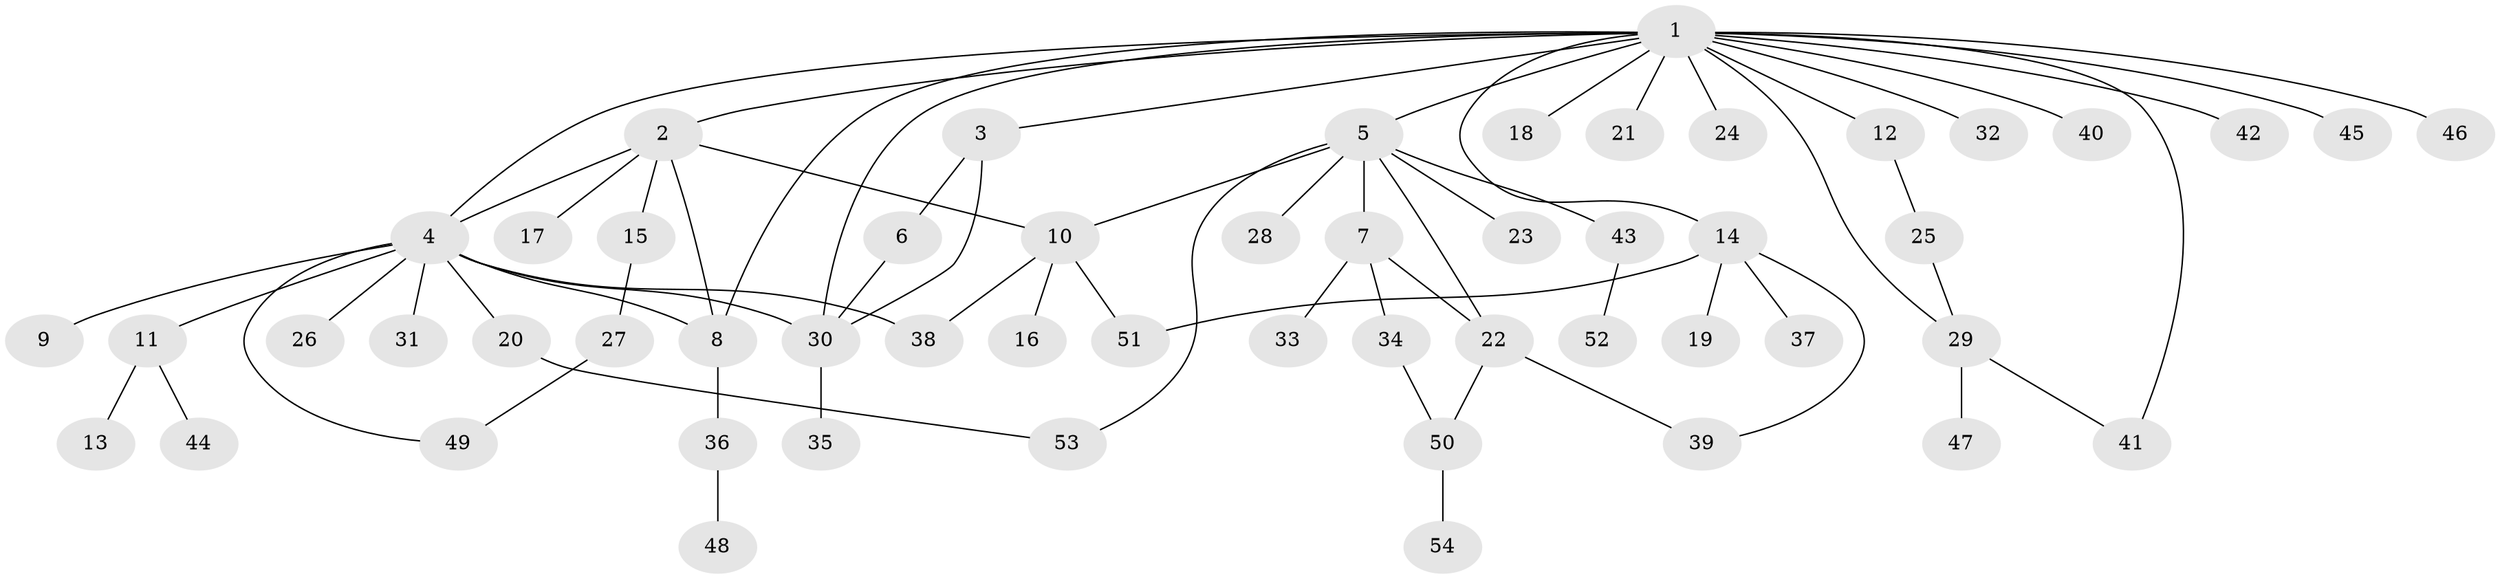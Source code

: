 // coarse degree distribution, {4: 0.10256410256410256, 5: 0.07692307692307693, 6: 0.02564102564102564, 16: 0.02564102564102564, 2: 0.20512820512820512, 1: 0.5384615384615384, 10: 0.02564102564102564}
// Generated by graph-tools (version 1.1) at 2025/36/03/04/25 23:36:39]
// undirected, 54 vertices, 69 edges
graph export_dot {
  node [color=gray90,style=filled];
  1;
  2;
  3;
  4;
  5;
  6;
  7;
  8;
  9;
  10;
  11;
  12;
  13;
  14;
  15;
  16;
  17;
  18;
  19;
  20;
  21;
  22;
  23;
  24;
  25;
  26;
  27;
  28;
  29;
  30;
  31;
  32;
  33;
  34;
  35;
  36;
  37;
  38;
  39;
  40;
  41;
  42;
  43;
  44;
  45;
  46;
  47;
  48;
  49;
  50;
  51;
  52;
  53;
  54;
  1 -- 2;
  1 -- 3;
  1 -- 4;
  1 -- 5;
  1 -- 8;
  1 -- 12;
  1 -- 14;
  1 -- 18;
  1 -- 21;
  1 -- 24;
  1 -- 29;
  1 -- 30;
  1 -- 32;
  1 -- 40;
  1 -- 41;
  1 -- 42;
  1 -- 45;
  1 -- 46;
  2 -- 4;
  2 -- 8;
  2 -- 10;
  2 -- 15;
  2 -- 17;
  3 -- 6;
  3 -- 30;
  4 -- 8;
  4 -- 9;
  4 -- 11;
  4 -- 20;
  4 -- 26;
  4 -- 30;
  4 -- 31;
  4 -- 38;
  4 -- 49;
  5 -- 7;
  5 -- 10;
  5 -- 22;
  5 -- 23;
  5 -- 28;
  5 -- 43;
  5 -- 53;
  6 -- 30;
  7 -- 22;
  7 -- 33;
  7 -- 34;
  8 -- 36;
  10 -- 16;
  10 -- 38;
  10 -- 51;
  11 -- 13;
  11 -- 44;
  12 -- 25;
  14 -- 19;
  14 -- 37;
  14 -- 39;
  14 -- 51;
  15 -- 27;
  20 -- 53;
  22 -- 39;
  22 -- 50;
  25 -- 29;
  27 -- 49;
  29 -- 41;
  29 -- 47;
  30 -- 35;
  34 -- 50;
  36 -- 48;
  43 -- 52;
  50 -- 54;
}
